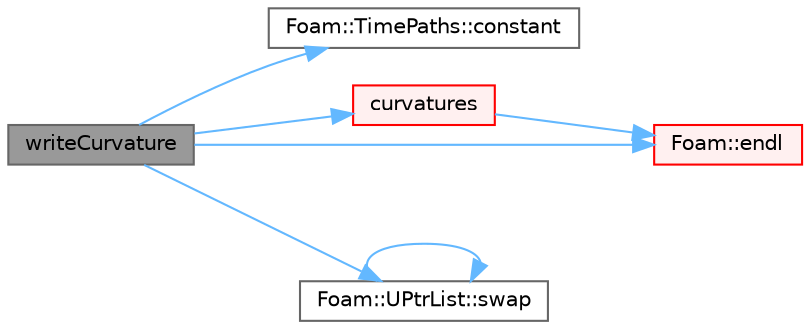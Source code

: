 digraph "writeCurvature"
{
 // LATEX_PDF_SIZE
  bgcolor="transparent";
  edge [fontname=Helvetica,fontsize=10,labelfontname=Helvetica,labelfontsize=10];
  node [fontname=Helvetica,fontsize=10,shape=box,height=0.2,width=0.4];
  rankdir="LR";
  Node1 [id="Node000001",label="writeCurvature",height=0.2,width=0.4,color="gray40", fillcolor="grey60", style="filled", fontcolor="black",tooltip=" "];
  Node1 -> Node2 [id="edge1_Node000001_Node000002",color="steelblue1",style="solid",tooltip=" "];
  Node2 [id="Node000002",label="Foam::TimePaths::constant",height=0.2,width=0.4,color="grey40", fillcolor="white", style="filled",URL="$classFoam_1_1TimePaths.html#a65aedc0e8f1c7106d00fa3ebd89e155d",tooltip=" "];
  Node1 -> Node3 [id="edge2_Node000001_Node000003",color="steelblue1",style="solid",tooltip=" "];
  Node3 [id="Node000003",label="curvatures",height=0.2,width=0.4,color="red", fillcolor="#FFF0F0", style="filled",URL="$classFoam_1_1triSurfaceTools.html#a3d7fc0119236eb7641056dd4307e966b",tooltip=" "];
  Node3 -> Node8 [id="edge3_Node000003_Node000008",color="steelblue1",style="solid",tooltip=" "];
  Node8 [id="Node000008",label="Foam::endl",height=0.2,width=0.4,color="red", fillcolor="#FFF0F0", style="filled",URL="$namespaceFoam.html#a7d5eca45a323264dc5fe811500ebda47",tooltip=" "];
  Node1 -> Node8 [id="edge4_Node000001_Node000008",color="steelblue1",style="solid",tooltip=" "];
  Node1 -> Node38 [id="edge5_Node000001_Node000038",color="steelblue1",style="solid",tooltip=" "];
  Node38 [id="Node000038",label="Foam::UPtrList::swap",height=0.2,width=0.4,color="grey40", fillcolor="white", style="filled",URL="$classFoam_1_1UPtrList.html#a1924ef43f423fbed97024f81bba4ff85",tooltip=" "];
  Node38 -> Node38 [id="edge6_Node000038_Node000038",color="steelblue1",style="solid",tooltip=" "];
}
